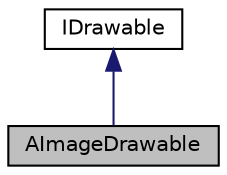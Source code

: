 digraph "AImageDrawable"
{
 // LATEX_PDF_SIZE
  edge [fontname="Helvetica",fontsize="10",labelfontname="Helvetica",labelfontsize="10"];
  node [fontname="Helvetica",fontsize="10",shape=record];
  Node1 [label="AImageDrawable",height=0.2,width=0.4,color="black", fillcolor="grey75", style="filled", fontcolor="black",tooltip=" "];
  Node2 -> Node1 [dir="back",color="midnightblue",fontsize="10",style="solid",fontname="Helvetica"];
  Node2 [label="IDrawable",height=0.2,width=0.4,color="black", fillcolor="white", style="filled",URL="$classIDrawable.html",tooltip="An abstract image that determines itself how it is displayed. Essentially an abstraction from vector ..."];
}

